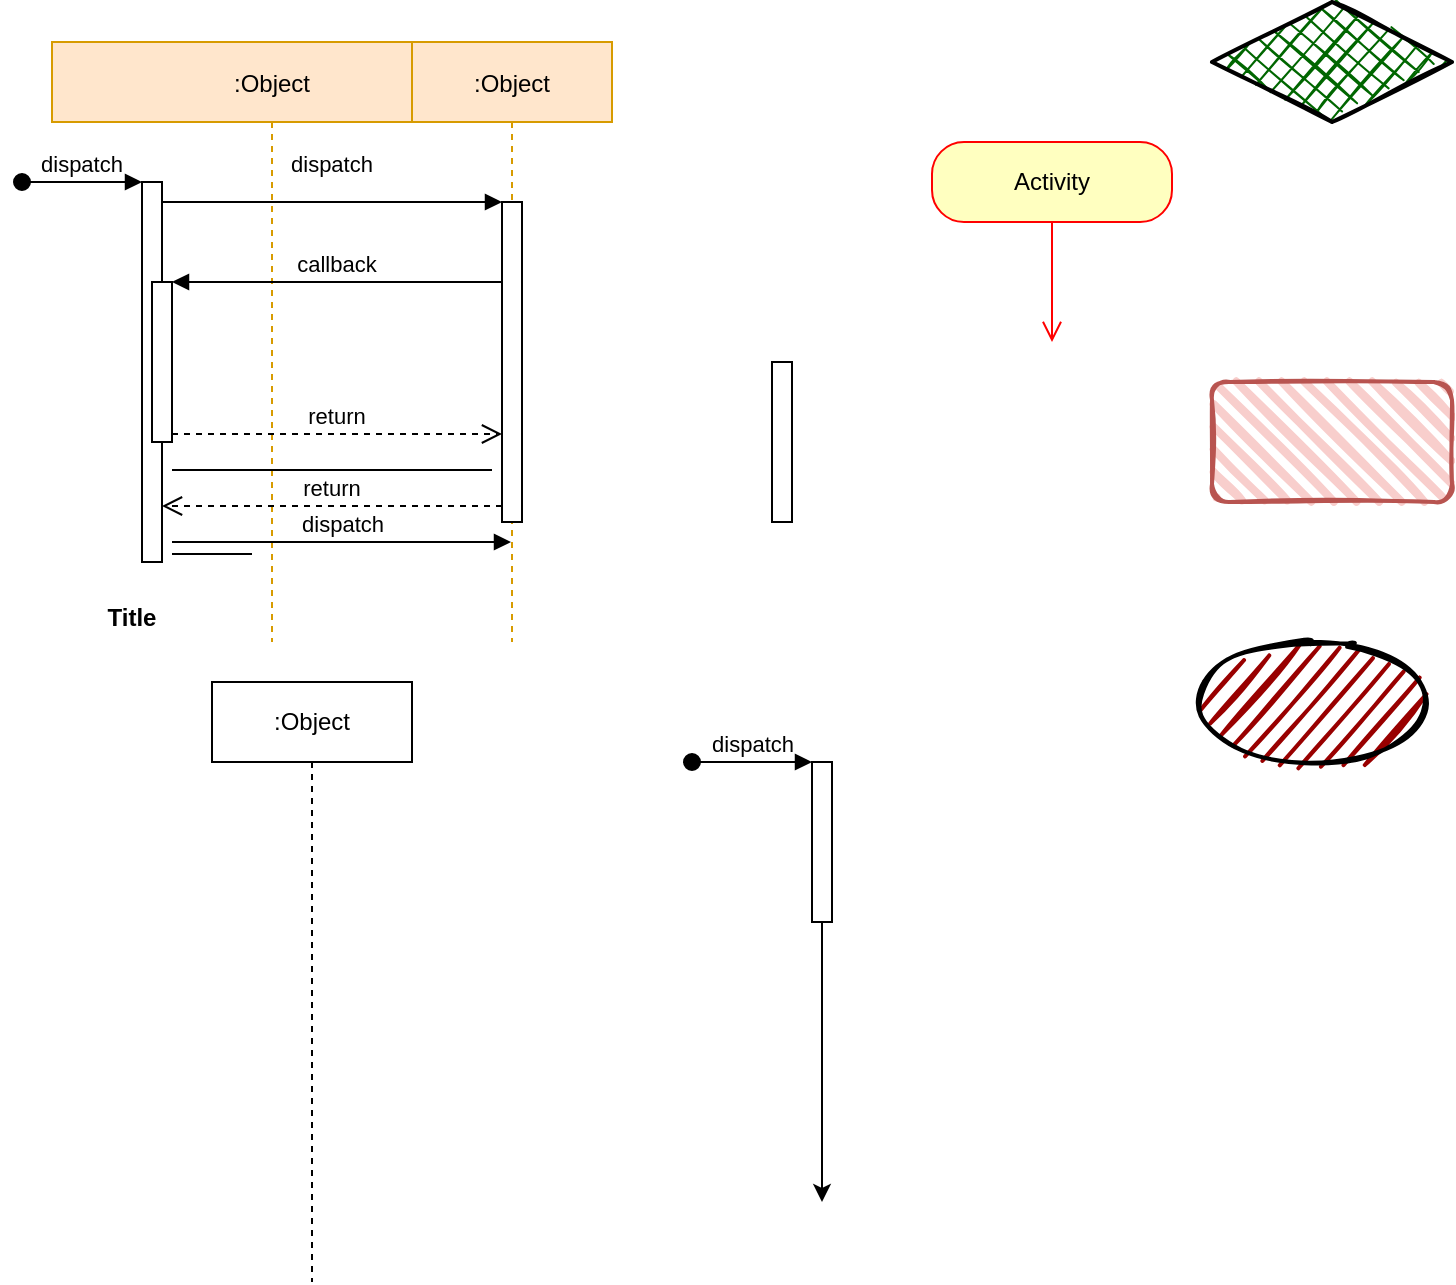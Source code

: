 <mxfile version="17.4.6" type="onedrive"><diagram id="X0QurGfXTFE3HsmTJtBx" name="Page-1"><mxGraphModel dx="1502" dy="816" grid="1" gridSize="10" guides="1" tooltips="1" connect="1" arrows="1" fold="1" page="1" pageScale="1" pageWidth="827" pageHeight="1169" math="0" shadow="0"><root><mxCell id="0"/><mxCell id="1" parent="0"/><mxCell id="x_Q-YRtAwNlrOQmXZMiU-1" value=":Object" style="shape=umlLifeline;perimeter=lifelinePerimeter;container=1;collapsible=0;recursiveResize=0;rounded=0;shadow=0;strokeWidth=1;fillColor=#ffe6cc;strokeColor=#d79b00;" vertex="1" parent="1"><mxGeometry x="120" y="80" width="220" height="300" as="geometry"/></mxCell><mxCell id="x_Q-YRtAwNlrOQmXZMiU-2" value="" style="points=[];perimeter=orthogonalPerimeter;rounded=0;shadow=0;strokeWidth=1;" vertex="1" parent="x_Q-YRtAwNlrOQmXZMiU-1"><mxGeometry x="45" y="70" width="10" height="190" as="geometry"/></mxCell><mxCell id="x_Q-YRtAwNlrOQmXZMiU-3" value="dispatch" style="verticalAlign=bottom;startArrow=oval;endArrow=block;startSize=8;shadow=0;strokeWidth=1;" edge="1" parent="x_Q-YRtAwNlrOQmXZMiU-1" target="x_Q-YRtAwNlrOQmXZMiU-2"><mxGeometry relative="1" as="geometry"><mxPoint x="-15" y="70" as="sourcePoint"/></mxGeometry></mxCell><mxCell id="x_Q-YRtAwNlrOQmXZMiU-4" value="" style="points=[];perimeter=orthogonalPerimeter;rounded=0;shadow=0;strokeWidth=1;" vertex="1" parent="x_Q-YRtAwNlrOQmXZMiU-1"><mxGeometry x="50" y="120" width="10" height="80" as="geometry"/></mxCell><mxCell id="x_Q-YRtAwNlrOQmXZMiU-5" value="" style="line;strokeWidth=1;fillColor=none;align=left;verticalAlign=middle;spacingTop=-1;spacingLeft=3;spacingRight=3;rotatable=0;labelPosition=right;points=[];portConstraint=eastwest;" vertex="1" parent="x_Q-YRtAwNlrOQmXZMiU-1"><mxGeometry x="60" y="210" width="160" height="8" as="geometry"/></mxCell><mxCell id="x_Q-YRtAwNlrOQmXZMiU-6" value="" style="line;strokeWidth=1;fillColor=none;align=left;verticalAlign=middle;spacingTop=-1;spacingLeft=3;spacingRight=3;rotatable=0;labelPosition=right;points=[];portConstraint=eastwest;" vertex="1" parent="x_Q-YRtAwNlrOQmXZMiU-1"><mxGeometry x="60" y="252" width="40" height="8" as="geometry"/></mxCell><mxCell id="x_Q-YRtAwNlrOQmXZMiU-7" value="dispatch" style="html=1;verticalAlign=bottom;endArrow=block;" edge="1" parent="x_Q-YRtAwNlrOQmXZMiU-1" target="x_Q-YRtAwNlrOQmXZMiU-8"><mxGeometry width="80" relative="1" as="geometry"><mxPoint x="60" y="250" as="sourcePoint"/><mxPoint x="140" y="250" as="targetPoint"/></mxGeometry></mxCell><mxCell id="x_Q-YRtAwNlrOQmXZMiU-8" value=":Object" style="shape=umlLifeline;perimeter=lifelinePerimeter;container=1;collapsible=0;recursiveResize=0;rounded=0;shadow=0;strokeWidth=1;fillColor=#ffe6cc;strokeColor=#d79b00;" vertex="1" parent="1"><mxGeometry x="300" y="80" width="100" height="300" as="geometry"/></mxCell><mxCell id="x_Q-YRtAwNlrOQmXZMiU-9" value="" style="points=[];perimeter=orthogonalPerimeter;rounded=0;shadow=0;strokeWidth=1;" vertex="1" parent="x_Q-YRtAwNlrOQmXZMiU-8"><mxGeometry x="45" y="80" width="10" height="160" as="geometry"/></mxCell><mxCell id="x_Q-YRtAwNlrOQmXZMiU-10" value="return" style="verticalAlign=bottom;endArrow=open;dashed=1;endSize=8;exitX=0;exitY=0.95;shadow=0;strokeWidth=1;" edge="1" parent="1" source="x_Q-YRtAwNlrOQmXZMiU-9" target="x_Q-YRtAwNlrOQmXZMiU-2"><mxGeometry relative="1" as="geometry"><mxPoint x="275" y="236" as="targetPoint"/></mxGeometry></mxCell><mxCell id="x_Q-YRtAwNlrOQmXZMiU-11" value="dispatch" style="verticalAlign=bottom;endArrow=block;entryX=0;entryY=0;shadow=0;strokeWidth=1;" edge="1" parent="1" source="x_Q-YRtAwNlrOQmXZMiU-2" target="x_Q-YRtAwNlrOQmXZMiU-9"><mxGeometry y="10" relative="1" as="geometry"><mxPoint x="275" y="160" as="sourcePoint"/><Array as="points"><mxPoint x="270" y="160"/></Array><mxPoint as="offset"/></mxGeometry></mxCell><mxCell id="x_Q-YRtAwNlrOQmXZMiU-12" value="callback" style="verticalAlign=bottom;endArrow=block;entryX=1;entryY=0;shadow=0;strokeWidth=1;" edge="1" parent="1" source="x_Q-YRtAwNlrOQmXZMiU-9" target="x_Q-YRtAwNlrOQmXZMiU-4"><mxGeometry relative="1" as="geometry"><mxPoint x="240" y="200" as="sourcePoint"/></mxGeometry></mxCell><mxCell id="x_Q-YRtAwNlrOQmXZMiU-13" value="return" style="verticalAlign=bottom;endArrow=open;dashed=1;endSize=8;exitX=1;exitY=0.95;shadow=0;strokeWidth=1;" edge="1" parent="1" source="x_Q-YRtAwNlrOQmXZMiU-4" target="x_Q-YRtAwNlrOQmXZMiU-9"><mxGeometry relative="1" as="geometry"><mxPoint x="240" y="257" as="targetPoint"/></mxGeometry></mxCell><mxCell id="x_Q-YRtAwNlrOQmXZMiU-14" value=":Object" style="shape=umlLifeline;perimeter=lifelinePerimeter;whiteSpace=wrap;html=1;container=1;collapsible=0;recursiveResize=0;outlineConnect=0;" vertex="1" parent="1"><mxGeometry x="200" y="400" width="100" height="300" as="geometry"/></mxCell><mxCell id="x_Q-YRtAwNlrOQmXZMiU-15" style="edgeStyle=orthogonalEdgeStyle;rounded=0;orthogonalLoop=1;jettySize=auto;html=1;" edge="1" parent="1" source="x_Q-YRtAwNlrOQmXZMiU-16"><mxGeometry relative="1" as="geometry"><mxPoint x="505" y="660" as="targetPoint"/></mxGeometry></mxCell><mxCell id="x_Q-YRtAwNlrOQmXZMiU-16" value="" style="html=1;points=[];perimeter=orthogonalPerimeter;" vertex="1" parent="1"><mxGeometry x="500" y="440" width="10" height="80" as="geometry"/></mxCell><mxCell id="x_Q-YRtAwNlrOQmXZMiU-17" value="dispatch" style="html=1;verticalAlign=bottom;startArrow=oval;endArrow=block;startSize=8;" edge="1" parent="1" target="x_Q-YRtAwNlrOQmXZMiU-16"><mxGeometry relative="1" as="geometry"><mxPoint x="440" y="440" as="sourcePoint"/></mxGeometry></mxCell><mxCell id="x_Q-YRtAwNlrOQmXZMiU-18" value="Activity" style="rounded=1;whiteSpace=wrap;html=1;arcSize=40;fontColor=#000000;fillColor=#ffffc0;strokeColor=#ff0000;" vertex="1" parent="1"><mxGeometry x="560" y="130" width="120" height="40" as="geometry"/></mxCell><mxCell id="x_Q-YRtAwNlrOQmXZMiU-19" value="" style="edgeStyle=orthogonalEdgeStyle;html=1;verticalAlign=bottom;endArrow=open;endSize=8;strokeColor=#ff0000;" edge="1" parent="1" source="x_Q-YRtAwNlrOQmXZMiU-18"><mxGeometry relative="1" as="geometry"><mxPoint x="620" y="230" as="targetPoint"/></mxGeometry></mxCell><mxCell id="x_Q-YRtAwNlrOQmXZMiU-20" value="" style="html=1;points=[];perimeter=orthogonalPerimeter;" vertex="1" parent="1"><mxGeometry x="480" y="240" width="10" height="80" as="geometry"/></mxCell><mxCell id="x_Q-YRtAwNlrOQmXZMiU-21" value="Title" style="text;align=center;fontStyle=1;verticalAlign=middle;spacingLeft=3;spacingRight=3;strokeColor=none;rotatable=0;points=[[0,0.5],[1,0.5]];portConstraint=eastwest;" vertex="1" parent="1"><mxGeometry x="120" y="354" width="80" height="26" as="geometry"/></mxCell><mxCell id="x_Q-YRtAwNlrOQmXZMiU-22" value="" style="rounded=1;whiteSpace=wrap;html=1;strokeWidth=2;fillWeight=4;hachureGap=8;hachureAngle=45;fillColor=#f8cecc;sketch=1;strokeColor=#b85450;" vertex="1" parent="1"><mxGeometry x="700" y="250" width="120" height="60" as="geometry"/></mxCell><mxCell id="x_Q-YRtAwNlrOQmXZMiU-23" value="" style="ellipse;whiteSpace=wrap;html=1;strokeWidth=2;fillWeight=2;hachureGap=8;fillColor=#990000;fillStyle=dots;sketch=1;" vertex="1" parent="1"><mxGeometry x="690" y="380" width="120" height="60" as="geometry"/></mxCell><mxCell id="x_Q-YRtAwNlrOQmXZMiU-24" value="" style="rhombus;whiteSpace=wrap;html=1;strokeWidth=2;fillWeight=-1;hachureGap=8;fillStyle=cross-hatch;fillColor=#006600;sketch=1;" vertex="1" parent="1"><mxGeometry x="700" y="60" width="120" height="60" as="geometry"/></mxCell></root></mxGraphModel></diagram></mxfile>